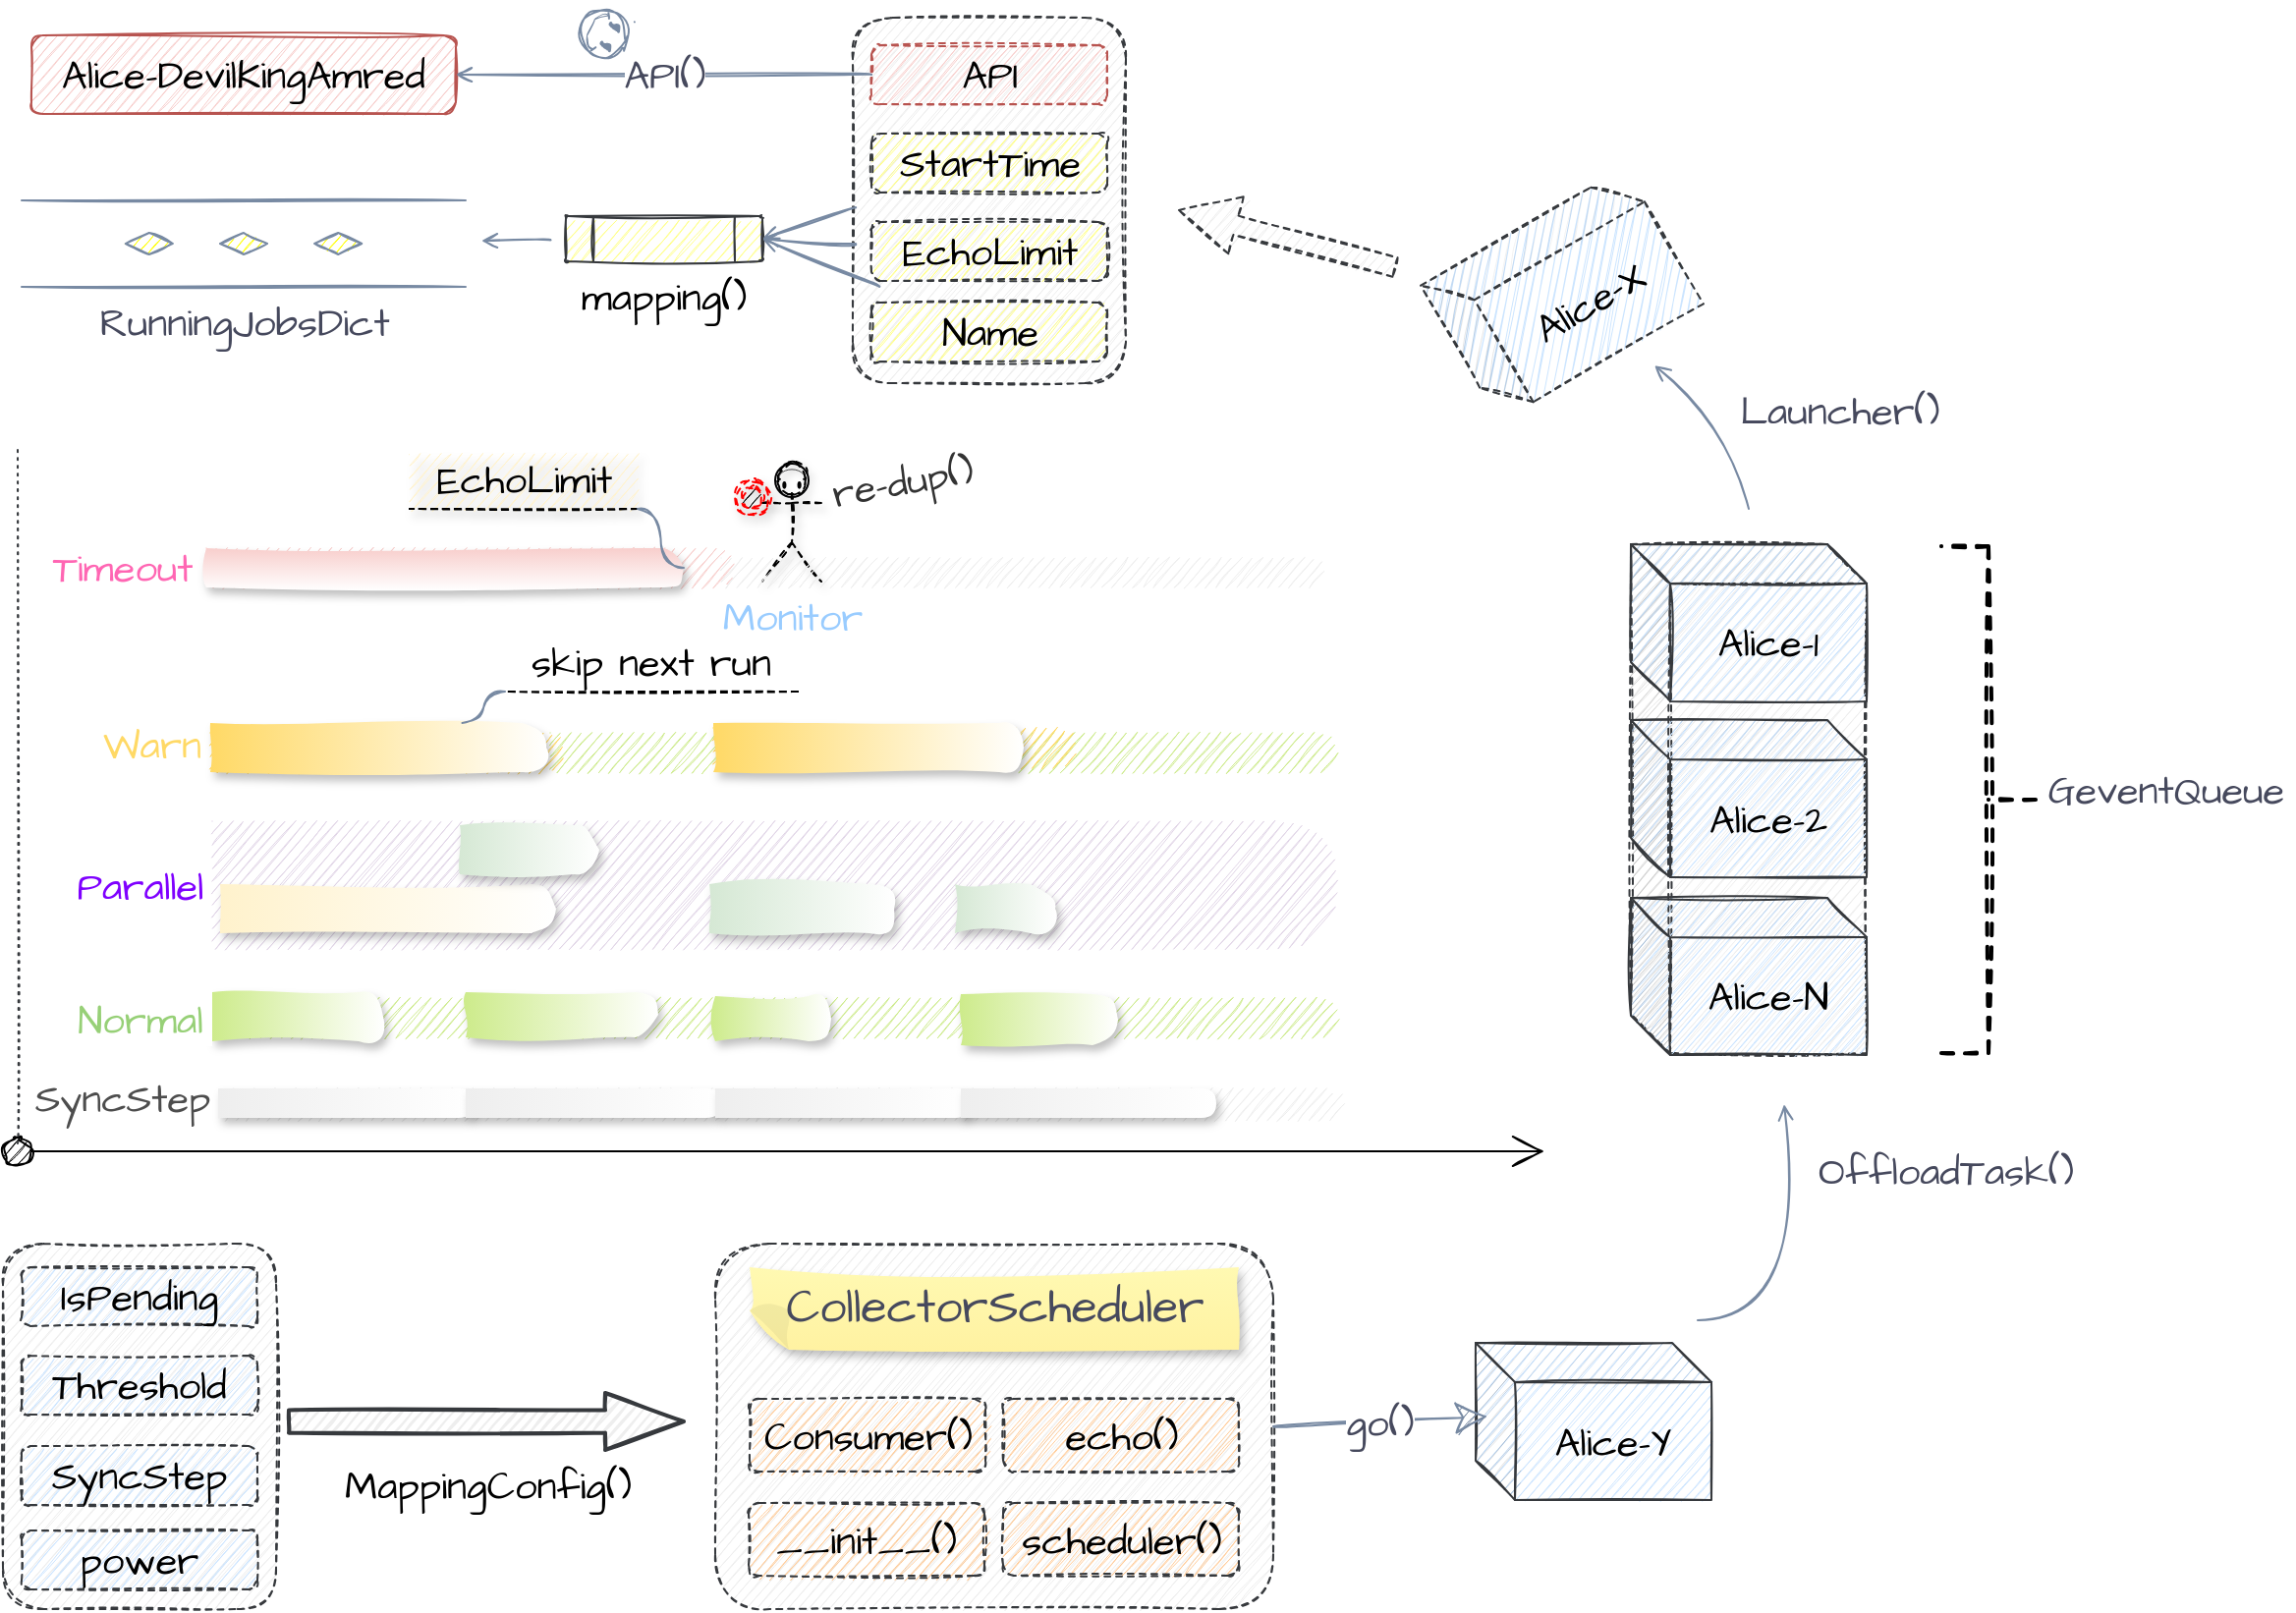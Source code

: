 <mxfile version="14.6.13" type="device"><diagram id="Gv3kLIDKib7NdaClDsIz" name="第 1 页"><mxGraphModel dx="1952" dy="1507" grid="0" gridSize="10" guides="1" tooltips="1" connect="1" arrows="1" fold="1" page="0" pageScale="1" pageWidth="827" pageHeight="1169" math="0" shadow="0"><root><mxCell id="0"/><mxCell id="1" parent="0"/><mxCell id="afGAY212hThJIF1hl22k-134" value="" style="shape=delay;whiteSpace=wrap;html=1;sketch=1;hachureGap=4;pointerEvents=0;fontFamily=Architects Daughter;fontSource=https%3A%2F%2Ffonts.googleapis.com%2Fcss%3Ffamily%3DArchitects%2BDaughter;fontSize=20;fillColor=#eeeeee;gradientDirection=west;fillStyle=auto;dashed=1;strokeColor=none;fontStyle=4" parent="1" vertex="1"><mxGeometry x="-209" y="483" width="575" height="15" as="geometry"/></mxCell><mxCell id="afGAY212hThJIF1hl22k-142" value="" style="shape=delay;whiteSpace=wrap;html=1;sketch=1;hachureGap=4;pointerEvents=0;fontFamily=Architects Daughter;fontSource=https%3A%2F%2Ffonts.googleapis.com%2Fcss%3Ffamily%3DArchitects%2BDaughter;fontSize=20;gradientDirection=west;fillStyle=auto;fillColor=#cdeb8b;strokeColor=none;" parent="1" vertex="1"><mxGeometry x="-209" y="437" width="573" height="20" as="geometry"/></mxCell><mxCell id="afGAY212hThJIF1hl22k-1" value="" style="edgeStyle=none;curved=1;rounded=0;sketch=1;orthogonalLoop=1;jettySize=auto;html=1;endArrow=open;sourcePerimeterSpacing=8;targetPerimeterSpacing=8;fontSize=16;fontFamily=Architects Daughter;fontSource=https%3A%2F%2Ffonts.googleapis.com%2Fcss%3Ffamily%3DArchitects%2BDaughter;startSize=14;endSize=14;startArrow=oval;startFill=1;" parent="1" edge="1"><mxGeometry width="120" relative="1" as="geometry"><mxPoint x="-308" y="515" as="sourcePoint"/><mxPoint x="469" y="515" as="targetPoint"/><Array as="points"/></mxGeometry></mxCell><mxCell id="afGAY212hThJIF1hl22k-4" value="" style="shape=delay;whiteSpace=wrap;html=1;sketch=1;hachureGap=4;pointerEvents=0;fontFamily=Architects Daughter;fontSource=https%3A%2F%2Ffonts.googleapis.com%2Fcss%3Ffamily%3DArchitects%2BDaughter;fontSize=20;fillColor=#cdeb8b;gradientDirection=east;fillStyle=auto;gradientColor=#ffffff;strokeColor=none;shadow=1;" parent="1" vertex="1"><mxGeometry x="-209" y="434" width="87" height="25" as="geometry"/></mxCell><mxCell id="afGAY212hThJIF1hl22k-6" value="" style="endArrow=none;dashed=1;html=1;dashPattern=1 3;strokeWidth=1;rounded=0;sketch=1;fontFamily=Architects Daughter;fontSource=https%3A%2F%2Ffonts.googleapis.com%2Fcss%3Ffamily%3DArchitects%2BDaughter;fontSize=20;startSize=14;endSize=14;sourcePerimeterSpacing=8;targetPerimeterSpacing=8;edgeStyle=none;curved=1;fillColor=#f9f7ed;strokeColor=#36393d;" parent="1" edge="1"><mxGeometry width="50" height="50" relative="1" as="geometry"><mxPoint x="-308" y="511" as="sourcePoint"/><mxPoint x="-308" y="156" as="targetPoint"/></mxGeometry></mxCell><mxCell id="afGAY212hThJIF1hl22k-9" value="" style="shape=cube;whiteSpace=wrap;html=1;boundedLbl=1;backgroundOutline=1;darkOpacity=0.05;darkOpacity2=0.1;sketch=1;hachureGap=4;pointerEvents=0;fontFamily=Architects Daughter;fontSource=https%3A%2F%2Ffonts.googleapis.com%2Fcss%3Ffamily%3DArchitects%2BDaughter;fontSize=20;rounded=0;strokeColor=#36393d;fillColor=#eeeeee;dashed=1;" parent="1" vertex="1"><mxGeometry x="513" y="206" width="120" height="259" as="geometry"/></mxCell><mxCell id="afGAY212hThJIF1hl22k-10" value="Alice-1" style="shape=cube;whiteSpace=wrap;html=1;boundedLbl=1;backgroundOutline=1;darkOpacity=0.05;darkOpacity2=0.1;sketch=1;hachureGap=4;pointerEvents=0;fontFamily=Architects Daughter;fontSource=https%3A%2F%2Ffonts.googleapis.com%2Fcss%3Ffamily%3DArchitects%2BDaughter;fontSize=20;rounded=0;strokeColor=#36393d;fillColor=#cce5ff;" parent="1" vertex="1"><mxGeometry x="513" y="206" width="120" height="80" as="geometry"/></mxCell><mxCell id="afGAY212hThJIF1hl22k-11" value="Alice-2" style="shape=cube;whiteSpace=wrap;html=1;boundedLbl=1;backgroundOutline=1;darkOpacity=0.05;darkOpacity2=0.1;sketch=1;hachureGap=4;pointerEvents=0;fontFamily=Architects Daughter;fontSource=https%3A%2F%2Ffonts.googleapis.com%2Fcss%3Ffamily%3DArchitects%2BDaughter;fontSize=20;rounded=0;strokeColor=#36393d;fillColor=#cce5ff;" parent="1" vertex="1"><mxGeometry x="513" y="295.5" width="120" height="80" as="geometry"/></mxCell><mxCell id="afGAY212hThJIF1hl22k-12" value="Alice-N" style="shape=cube;whiteSpace=wrap;html=1;boundedLbl=1;backgroundOutline=1;darkOpacity=0.05;darkOpacity2=0.1;sketch=1;hachureGap=4;pointerEvents=0;fontFamily=Architects Daughter;fontSource=https%3A%2F%2Ffonts.googleapis.com%2Fcss%3Ffamily%3DArchitects%2BDaughter;fontSize=20;rounded=0;strokeColor=#36393d;fillColor=#cce5ff;" parent="1" vertex="1"><mxGeometry x="513" y="386" width="120" height="80" as="geometry"/></mxCell><mxCell id="afGAY212hThJIF1hl22k-13" value="GeventQueue" style="text;html=1;align=center;verticalAlign=middle;resizable=0;points=[];autosize=1;rounded=0;sketch=1;hachureGap=4;pointerEvents=0;fontFamily=Architects Daughter;fontSource=https%3A%2F%2Ffonts.googleapis.com%2Fcss%3Ffamily%3DArchitects%2BDaughter;fontSize=20;fontColor=#46495D;dashed=1;" parent="1" vertex="1"><mxGeometry x="720" y="317" width="130" height="28" as="geometry"/></mxCell><mxCell id="afGAY212hThJIF1hl22k-48" style="edgeStyle=none;curved=1;rounded=1;sketch=1;orthogonalLoop=1;jettySize=auto;html=1;fontFamily=Architects Daughter;fontSource=https%3A%2F%2Ffonts.googleapis.com%2Fcss%3Ffamily%3DArchitects%2BDaughter;fontSize=20;fontColor=#46495D;endArrow=open;sourcePerimeterSpacing=8;targetPerimeterSpacing=8;strokeWidth=1;fillColor=#eeeeee;shape=arrow;strokeColor=#36393d;dashed=1;" parent="1" edge="1"><mxGeometry relative="1" as="geometry"><mxPoint x="393" y="65" as="sourcePoint"/><mxPoint x="283" y="36" as="targetPoint"/></mxGeometry></mxCell><mxCell id="afGAY212hThJIF1hl22k-14" value="Alice-X" style="shape=cube;whiteSpace=wrap;html=1;boundedLbl=1;backgroundOutline=1;darkOpacity=0.05;darkOpacity2=0.1;sketch=1;hachureGap=4;pointerEvents=0;fontFamily=Architects Daughter;fontSource=https%3A%2F%2Ffonts.googleapis.com%2Fcss%3Ffamily%3DArchitects%2BDaughter;fontSize=20;rounded=0;strokeColor=#36393d;fillColor=#cce5ff;rotation=-30;dashed=1;" parent="1" vertex="1"><mxGeometry x="418" y="39" width="120" height="80" as="geometry"/></mxCell><mxCell id="afGAY212hThJIF1hl22k-16" value="Launcher()" style="text;html=1;align=center;verticalAlign=middle;resizable=0;points=[];autosize=1;strokeColor=none;rounded=0;sketch=1;hachureGap=4;pointerEvents=0;fontFamily=Architects Daughter;fontSource=https%3A%2F%2Ffonts.googleapis.com%2Fcss%3Ffamily%3DArchitects%2BDaughter;fontSize=20;fontColor=#46495D;fillColor=none;" parent="1" vertex="1"><mxGeometry x="563" y="124" width="111" height="28" as="geometry"/></mxCell><mxCell id="afGAY212hThJIF1hl22k-43" style="edgeStyle=none;curved=1;rounded=1;sketch=1;orthogonalLoop=1;jettySize=auto;html=1;fontFamily=Architects Daughter;fontSource=https%3A%2F%2Ffonts.googleapis.com%2Fcss%3Ffamily%3DArchitects%2BDaughter;fontSize=20;fontColor=#46495D;endArrow=open;sourcePerimeterSpacing=8;targetPerimeterSpacing=8;strokeColor=#788AA3;fillColor=#B2C9AB;" parent="1" edge="1"><mxGeometry relative="1" as="geometry"><Array as="points"><mxPoint x="602" y="601"/></Array><mxPoint x="547" y="601" as="sourcePoint"/><mxPoint x="591" y="491" as="targetPoint"/></mxGeometry></mxCell><mxCell id="afGAY212hThJIF1hl22k-17" value="Alice-Y" style="shape=cube;whiteSpace=wrap;html=1;boundedLbl=1;backgroundOutline=1;darkOpacity=0.05;darkOpacity2=0.1;sketch=1;hachureGap=4;pointerEvents=0;fontFamily=Architects Daughter;fontSource=https%3A%2F%2Ffonts.googleapis.com%2Fcss%3Ffamily%3DArchitects%2BDaughter;fontSize=20;rounded=0;strokeColor=#36393d;fillColor=#cce5ff;rotation=0;" parent="1" vertex="1"><mxGeometry x="434" y="612.5" width="120" height="80" as="geometry"/></mxCell><mxCell id="afGAY212hThJIF1hl22k-41" value="" style="group" parent="1" vertex="1" connectable="0"><mxGeometry x="117" y="-62" width="139" height="186" as="geometry"/></mxCell><mxCell id="afGAY212hThJIF1hl22k-40" value="" style="rounded=1;whiteSpace=wrap;html=1;sketch=1;hachureGap=4;pointerEvents=0;fontFamily=Architects Daughter;fontSource=https%3A%2F%2Ffonts.googleapis.com%2Fcss%3Ffamily%3DArchitects%2BDaughter;fontSize=20;dashed=1;strokeColor=#36393d;fillColor=#eeeeee;" parent="afGAY212hThJIF1hl22k-41" vertex="1"><mxGeometry width="139" height="186" as="geometry"/></mxCell><mxCell id="afGAY212hThJIF1hl22k-33" value="API" style="rounded=1;whiteSpace=wrap;html=1;sketch=1;hachureGap=4;pointerEvents=0;fontFamily=Architects Daughter;fontSource=https%3A%2F%2Ffonts.googleapis.com%2Fcss%3Ffamily%3DArchitects%2BDaughter;fontSize=20;dashed=1;strokeColor=#b85450;fillColor=#f8cecc;" parent="afGAY212hThJIF1hl22k-41" vertex="1"><mxGeometry x="9.5" y="14" width="120" height="30" as="geometry"/></mxCell><mxCell id="afGAY212hThJIF1hl22k-36" value="StartTime" style="rounded=1;whiteSpace=wrap;html=1;sketch=1;hachureGap=4;pointerEvents=0;fontFamily=Architects Daughter;fontSource=https%3A%2F%2Ffonts.googleapis.com%2Fcss%3Ffamily%3DArchitects%2BDaughter;fontSize=20;dashed=1;strokeColor=#36393d;fillColor=#ffff88;" parent="afGAY212hThJIF1hl22k-41" vertex="1"><mxGeometry x="9.5" y="59" width="120" height="30" as="geometry"/></mxCell><mxCell id="afGAY212hThJIF1hl22k-39" value="EchoLimit" style="rounded=1;whiteSpace=wrap;html=1;sketch=1;hachureGap=4;pointerEvents=0;fontFamily=Architects Daughter;fontSource=https%3A%2F%2Ffonts.googleapis.com%2Fcss%3Ffamily%3DArchitects%2BDaughter;fontSize=20;dashed=1;strokeColor=#36393d;fillColor=#ffff88;" parent="afGAY212hThJIF1hl22k-41" vertex="1"><mxGeometry x="9.5" y="104" width="120" height="30" as="geometry"/></mxCell><mxCell id="afGAY212hThJIF1hl22k-50" value="Name" style="rounded=1;whiteSpace=wrap;html=1;sketch=1;hachureGap=4;pointerEvents=0;fontFamily=Architects Daughter;fontSource=https%3A%2F%2Ffonts.googleapis.com%2Fcss%3Ffamily%3DArchitects%2BDaughter;fontSize=20;dashed=1;strokeColor=#36393d;fillColor=#ffff88;" parent="afGAY212hThJIF1hl22k-41" vertex="1"><mxGeometry x="9.5" y="145" width="120" height="30" as="geometry"/></mxCell><mxCell id="afGAY212hThJIF1hl22k-44" value="" style="strokeWidth=2;html=1;shape=mxgraph.flowchart.annotation_2;align=left;labelPosition=right;pointerEvents=1;sketch=1;hachureGap=4;fontFamily=Architects Daughter;fontSource=https%3A%2F%2Ffonts.googleapis.com%2Fcss%3Ffamily%3DArchitects%2BDaughter;fontSize=20;rounded=0;dashed=1;fontColor=#46495D;fillColor=none;rotation=-180;" parent="1" vertex="1"><mxGeometry x="671" y="207" width="48" height="258" as="geometry"/></mxCell><mxCell id="afGAY212hThJIF1hl22k-49" value="OffloadTask()" style="text;html=1;align=center;verticalAlign=middle;resizable=0;points=[];autosize=1;strokeColor=none;rounded=0;dashed=1;sketch=1;hachureGap=4;pointerEvents=0;fontFamily=Architects Daughter;fontSource=https%3A%2F%2Ffonts.googleapis.com%2Fcss%3Ffamily%3DArchitects%2BDaughter;fontSize=20;fontColor=#46495D;fillColor=none;" parent="1" vertex="1"><mxGeometry x="603" y="511" width="140" height="28" as="geometry"/></mxCell><mxCell id="afGAY212hThJIF1hl22k-51" value="Alice-DevilKingAmred" style="rounded=1;whiteSpace=wrap;html=1;sketch=1;hachureGap=4;pointerEvents=0;fontFamily=Architects Daughter;fontSource=https%3A%2F%2Ffonts.googleapis.com%2Fcss%3Ffamily%3DArchitects%2BDaughter;fontSize=20;strokeColor=#b85450;fillColor=#f8cecc;" parent="1" vertex="1"><mxGeometry x="-301" y="-53" width="216" height="40" as="geometry"/></mxCell><mxCell id="afGAY212hThJIF1hl22k-55" value="API()" style="edgeStyle=none;curved=1;rounded=1;sketch=1;orthogonalLoop=1;jettySize=auto;html=1;exitX=0;exitY=0.5;exitDx=0;exitDy=0;entryX=1;entryY=0.5;entryDx=0;entryDy=0;fontFamily=Architects Daughter;fontSource=https%3A%2F%2Ffonts.googleapis.com%2Fcss%3Ffamily%3DArchitects%2BDaughter;fontSize=20;fontColor=#46495D;endArrow=open;sourcePerimeterSpacing=8;targetPerimeterSpacing=8;strokeColor=#788AA3;strokeWidth=1;fillColor=#B2C9AB;gradientColor=none;" parent="1" source="afGAY212hThJIF1hl22k-33" target="afGAY212hThJIF1hl22k-51" edge="1"><mxGeometry relative="1" as="geometry"/></mxCell><mxCell id="afGAY212hThJIF1hl22k-58" value="" style="verticalLabelPosition=bottom;verticalAlign=top;html=1;shape=mxgraph.basic.smiley;sketch=1;hachureGap=4;pointerEvents=0;fontFamily=Architects Daughter;fontSource=https%3A%2F%2Ffonts.googleapis.com%2Fcss%3Ffamily%3DArchitects%2BDaughter;fontSize=20;rounded=0;fontColor=#46495D;strokeColor=#788AA3;fillColor=none;direction=south;rotation=25;" parent="1" vertex="1"><mxGeometry x="-22" y="-66" width="24" height="24" as="geometry"/></mxCell><mxCell id="afGAY212hThJIF1hl22k-61" value="RunningJobsDict" style="verticalLabelPosition=bottom;verticalAlign=top;html=1;shape=mxgraph.flowchart.parallel_mode;pointerEvents=1;sketch=1;hachureGap=4;fontFamily=Architects Daughter;fontSource=https%3A%2F%2Ffonts.googleapis.com%2Fcss%3Ffamily%3DArchitects%2BDaughter;fontSize=20;rounded=0;fontColor=#46495D;strokeColor=#788AA3;fillColor=none;" parent="1" vertex="1"><mxGeometry x="-306" y="31" width="226" height="44" as="geometry"/></mxCell><mxCell id="afGAY212hThJIF1hl22k-71" style="edgeStyle=none;curved=1;rounded=1;sketch=1;orthogonalLoop=1;jettySize=auto;html=1;fontFamily=Architects Daughter;fontSource=https%3A%2F%2Ffonts.googleapis.com%2Fcss%3Ffamily%3DArchitects%2BDaughter;fontSize=20;fontColor=#46495D;endArrow=open;sourcePerimeterSpacing=8;targetPerimeterSpacing=8;strokeColor=#788AA3;strokeWidth=1;fillColor=#B2C9AB;gradientColor=none;" parent="1" source="afGAY212hThJIF1hl22k-65" target="afGAY212hThJIF1hl22k-61" edge="1"><mxGeometry relative="1" as="geometry"/></mxCell><mxCell id="afGAY212hThJIF1hl22k-65" value="mapping()" style="verticalLabelPosition=bottom;verticalAlign=top;html=1;shape=process;whiteSpace=wrap;rounded=1;size=0.14;arcSize=6;sketch=1;hachureGap=4;pointerEvents=0;fontFamily=Architects Daughter;fontSource=https%3A%2F%2Ffonts.googleapis.com%2Fcss%3Ffamily%3DArchitects%2BDaughter;fontSize=20;strokeColor=#36393d;fillColor=#ffff88;" parent="1" vertex="1"><mxGeometry x="-29" y="39" width="100" height="23" as="geometry"/></mxCell><mxCell id="afGAY212hThJIF1hl22k-68" style="edgeStyle=none;curved=1;rounded=1;sketch=1;orthogonalLoop=1;jettySize=auto;html=1;entryX=1;entryY=0.5;entryDx=0;entryDy=0;fontFamily=Architects Daughter;fontSource=https%3A%2F%2Ffonts.googleapis.com%2Fcss%3Ffamily%3DArchitects%2BDaughter;fontSize=20;fontColor=#46495D;endArrow=open;sourcePerimeterSpacing=8;targetPerimeterSpacing=8;strokeColor=#788AA3;strokeWidth=1;fillColor=#B2C9AB;gradientColor=none;" parent="1" source="afGAY212hThJIF1hl22k-36" target="afGAY212hThJIF1hl22k-65" edge="1"><mxGeometry relative="1" as="geometry"/></mxCell><mxCell id="afGAY212hThJIF1hl22k-69" style="edgeStyle=none;curved=1;rounded=1;sketch=1;orthogonalLoop=1;jettySize=auto;html=1;entryX=1;entryY=0.5;entryDx=0;entryDy=0;fontFamily=Architects Daughter;fontSource=https%3A%2F%2Ffonts.googleapis.com%2Fcss%3Ffamily%3DArchitects%2BDaughter;fontSize=20;fontColor=#46495D;endArrow=open;sourcePerimeterSpacing=8;targetPerimeterSpacing=8;strokeColor=#788AA3;strokeWidth=1;fillColor=#B2C9AB;gradientColor=none;" parent="1" source="afGAY212hThJIF1hl22k-39" target="afGAY212hThJIF1hl22k-65" edge="1"><mxGeometry relative="1" as="geometry"/></mxCell><mxCell id="afGAY212hThJIF1hl22k-70" style="edgeStyle=none;curved=1;rounded=1;sketch=1;orthogonalLoop=1;jettySize=auto;html=1;entryX=1;entryY=0.5;entryDx=0;entryDy=0;fontFamily=Architects Daughter;fontSource=https%3A%2F%2Ffonts.googleapis.com%2Fcss%3Ffamily%3DArchitects%2BDaughter;fontSize=20;fontColor=#46495D;endArrow=open;sourcePerimeterSpacing=8;targetPerimeterSpacing=8;strokeColor=#788AA3;strokeWidth=1;fillColor=#B2C9AB;gradientColor=none;" parent="1" source="afGAY212hThJIF1hl22k-50" target="afGAY212hThJIF1hl22k-65" edge="1"><mxGeometry relative="1" as="geometry"/></mxCell><mxCell id="afGAY212hThJIF1hl22k-80" value="MappingConfig()" style="verticalLabelPosition=bottom;verticalAlign=top;html=1;strokeWidth=2;shape=mxgraph.arrows2.arrow;dy=0.6;dx=40;notch=0;sketch=1;hachureGap=4;pointerEvents=0;fontFamily=Architects Daughter;fontSource=https%3A%2F%2Ffonts.googleapis.com%2Fcss%3Ffamily%3DArchitects%2BDaughter;fontSize=20;rounded=0;fillColor=#eeeeee;strokeColor=#36393d;" parent="1" vertex="1"><mxGeometry x="-170" y="638" width="201" height="29" as="geometry"/></mxCell><mxCell id="afGAY212hThJIF1hl22k-92" value="" style="group" parent="1" vertex="1" connectable="0"><mxGeometry x="-315.5" y="562" width="139" height="186" as="geometry"/></mxCell><mxCell id="afGAY212hThJIF1hl22k-81" value="" style="rounded=1;whiteSpace=wrap;html=1;sketch=1;hachureGap=4;pointerEvents=0;fontFamily=Architects Daughter;fontSource=https%3A%2F%2Ffonts.googleapis.com%2Fcss%3Ffamily%3DArchitects%2BDaughter;fontSize=20;dashed=1;strokeColor=#36393d;fillColor=#eeeeee;container=1;" parent="afGAY212hThJIF1hl22k-92" vertex="1"><mxGeometry width="139" height="186" as="geometry"/></mxCell><mxCell id="afGAY212hThJIF1hl22k-88" value="" style="group" parent="afGAY212hThJIF1hl22k-92" vertex="1" connectable="0"><mxGeometry x="9.5" y="12" width="120" height="164" as="geometry"/></mxCell><mxCell id="afGAY212hThJIF1hl22k-82" value="power" style="rounded=1;whiteSpace=wrap;html=1;sketch=1;hachureGap=4;pointerEvents=0;fontFamily=Architects Daughter;fontSource=https%3A%2F%2Ffonts.googleapis.com%2Fcss%3Ffamily%3DArchitects%2BDaughter;fontSize=20;dashed=1;strokeColor=#36393d;fillColor=#cce5ff;" parent="afGAY212hThJIF1hl22k-88" vertex="1"><mxGeometry y="134" width="120" height="30" as="geometry"/></mxCell><mxCell id="afGAY212hThJIF1hl22k-83" value="SyncStep" style="rounded=1;whiteSpace=wrap;html=1;sketch=1;hachureGap=4;pointerEvents=0;fontFamily=Architects Daughter;fontSource=https%3A%2F%2Ffonts.googleapis.com%2Fcss%3Ffamily%3DArchitects%2BDaughter;fontSize=20;dashed=1;strokeColor=#36393d;fillColor=#cce5ff;" parent="afGAY212hThJIF1hl22k-88" vertex="1"><mxGeometry y="91" width="120" height="30" as="geometry"/></mxCell><mxCell id="afGAY212hThJIF1hl22k-85" value="Threshold" style="rounded=1;whiteSpace=wrap;html=1;sketch=1;hachureGap=4;pointerEvents=0;fontFamily=Architects Daughter;fontSource=https%3A%2F%2Ffonts.googleapis.com%2Fcss%3Ffamily%3DArchitects%2BDaughter;fontSize=20;dashed=1;strokeColor=#36393d;fillColor=#cce5ff;" parent="afGAY212hThJIF1hl22k-88" vertex="1"><mxGeometry y="45" width="120" height="30" as="geometry"/></mxCell><mxCell id="afGAY212hThJIF1hl22k-86" value="IsPending" style="rounded=1;whiteSpace=wrap;html=1;sketch=1;hachureGap=4;pointerEvents=0;fontFamily=Architects Daughter;fontSource=https%3A%2F%2Ffonts.googleapis.com%2Fcss%3Ffamily%3DArchitects%2BDaughter;fontSize=20;dashed=1;strokeColor=#36393d;fillColor=#cce5ff;" parent="afGAY212hThJIF1hl22k-88" vertex="1"><mxGeometry width="120" height="30" as="geometry"/></mxCell><mxCell id="afGAY212hThJIF1hl22k-112" value="" style="group" parent="1" vertex="1" connectable="0"><mxGeometry x="47" y="562" width="284" height="186" as="geometry"/></mxCell><mxCell id="afGAY212hThJIF1hl22k-97" value="" style="rounded=1;whiteSpace=wrap;html=1;sketch=1;hachureGap=4;pointerEvents=0;fontFamily=Architects Daughter;fontSource=https%3A%2F%2Ffonts.googleapis.com%2Fcss%3Ffamily%3DArchitects%2BDaughter;fontSize=20;strokeColor=#36393d;fillColor=#eeeeee;container=0;dashed=1;" parent="afGAY212hThJIF1hl22k-112" vertex="1"><mxGeometry width="284" height="186" as="geometry"/></mxCell><mxCell id="afGAY212hThJIF1hl22k-103" value="CollectorScheduler" style="shape=note;whiteSpace=wrap;html=1;backgroundOutline=1;darkOpacity=0.05;fillColor=#FFF9B2;strokeColor=none;fillStyle=solid;direction=west;gradientDirection=north;gradientColor=#FFF2A1;sketch=1;shadow=1;size=20;fontSize=24;jiggle=2;pointerEvents=1;hachureGap=4;fontFamily=Architects Daughter;fontSource=https%3A%2F%2Ffonts.googleapis.com%2Fcss%3Ffamily%3DArchitects%2BDaughter;rounded=0;dashed=1;fontColor=#46495D;" parent="afGAY212hThJIF1hl22k-112" vertex="1"><mxGeometry x="17.5" y="12" width="249" height="42" as="geometry"/></mxCell><mxCell id="afGAY212hThJIF1hl22k-108" value="Consumer()" style="rounded=1;whiteSpace=wrap;html=1;sketch=1;hachureGap=4;pointerEvents=0;fontFamily=Architects Daughter;fontSource=https%3A%2F%2Ffonts.googleapis.com%2Fcss%3Ffamily%3DArchitects%2BDaughter;fontSize=20;dashed=1;fillColor=#ffcc99;strokeColor=#36393d;" parent="afGAY212hThJIF1hl22k-112" vertex="1"><mxGeometry x="17.5" y="79" width="120" height="37" as="geometry"/></mxCell><mxCell id="afGAY212hThJIF1hl22k-109" value="__init__()" style="rounded=1;whiteSpace=wrap;html=1;sketch=1;hachureGap=4;pointerEvents=0;fontFamily=Architects Daughter;fontSource=https%3A%2F%2Ffonts.googleapis.com%2Fcss%3Ffamily%3DArchitects%2BDaughter;fontSize=20;dashed=1;fillColor=#ffcc99;strokeColor=#36393d;" parent="afGAY212hThJIF1hl22k-112" vertex="1"><mxGeometry x="17" y="132" width="120" height="37" as="geometry"/></mxCell><mxCell id="afGAY212hThJIF1hl22k-110" value="echo()" style="rounded=1;whiteSpace=wrap;html=1;sketch=1;hachureGap=4;pointerEvents=0;fontFamily=Architects Daughter;fontSource=https%3A%2F%2Ffonts.googleapis.com%2Fcss%3Ffamily%3DArchitects%2BDaughter;fontSize=20;dashed=1;fillColor=#ffcc99;strokeColor=#36393d;" parent="afGAY212hThJIF1hl22k-112" vertex="1"><mxGeometry x="146.5" y="79" width="120" height="37" as="geometry"/></mxCell><mxCell id="afGAY212hThJIF1hl22k-111" value="scheduler()" style="rounded=1;whiteSpace=wrap;html=1;sketch=1;hachureGap=4;pointerEvents=0;fontFamily=Architects Daughter;fontSource=https%3A%2F%2Ffonts.googleapis.com%2Fcss%3Ffamily%3DArchitects%2BDaughter;fontSize=20;dashed=1;fillColor=#ffcc99;strokeColor=#36393d;" parent="afGAY212hThJIF1hl22k-112" vertex="1"><mxGeometry x="146.5" y="132" width="120" height="37" as="geometry"/></mxCell><mxCell id="afGAY212hThJIF1hl22k-115" value="go()" style="endArrow=classic;html=1;rounded=0;sketch=1;fontFamily=Architects Daughter;fontSource=https%3A%2F%2Ffonts.googleapis.com%2Fcss%3Ffamily%3DArchitects%2BDaughter;fontSize=20;startSize=14;endSize=14;sourcePerimeterSpacing=8;targetPerimeterSpacing=8;edgeStyle=none;curved=1;fontColor=#46495D;strokeColor=#788AA3;strokeWidth=1;fillColor=#B2C9AB;gradientColor=none;exitX=1;exitY=0.5;exitDx=0;exitDy=0;entryX=0.05;entryY=0.469;entryDx=0;entryDy=0;entryPerimeter=0;" parent="1" source="afGAY212hThJIF1hl22k-97" target="afGAY212hThJIF1hl22k-17" edge="1"><mxGeometry width="50" height="50" relative="1" as="geometry"><mxPoint x="424" y="780" as="sourcePoint"/><mxPoint x="474" y="730" as="targetPoint"/></mxGeometry></mxCell><mxCell id="afGAY212hThJIF1hl22k-135" value="SyncStep" style="text;html=1;align=center;verticalAlign=middle;resizable=0;points=[];autosize=1;strokeColor=none;rounded=0;dashed=1;sketch=0;hachureGap=4;pointerEvents=0;fontFamily=Architects Daughter;fontSource=https%3A%2F%2Ffonts.googleapis.com%2Fcss%3Ffamily%3DArchitects%2BDaughter;fontSize=20;fillColor=#ffffff;gradientColor=none;fontColor=#4D4D4D;" parent="1" vertex="1"><mxGeometry x="-305" y="474" width="99" height="28" as="geometry"/></mxCell><mxCell id="afGAY212hThJIF1hl22k-148" value="" style="shape=delay;whiteSpace=wrap;html=1;sketch=1;hachureGap=4;pointerEvents=0;fontFamily=Architects Daughter;fontSource=https%3A%2F%2Ffonts.googleapis.com%2Fcss%3Ffamily%3DArchitects%2BDaughter;fontSize=20;fillColor=#cdeb8b;gradientDirection=east;fillStyle=auto;gradientColor=#ffffff;strokeColor=none;shadow=1;" parent="1" vertex="1"><mxGeometry x="-80" y="434" width="98" height="23" as="geometry"/></mxCell><mxCell id="afGAY212hThJIF1hl22k-149" value="" style="shape=delay;whiteSpace=wrap;html=1;sketch=1;hachureGap=4;pointerEvents=0;fontFamily=Architects Daughter;fontSource=https%3A%2F%2Ffonts.googleapis.com%2Fcss%3Ffamily%3DArchitects%2BDaughter;fontSize=20;fillColor=#cdeb8b;gradientDirection=east;fillStyle=auto;gradientColor=#ffffff;strokeColor=none;shadow=1;" parent="1" vertex="1"><mxGeometry x="47" y="436" width="59" height="23" as="geometry"/></mxCell><mxCell id="afGAY212hThJIF1hl22k-150" value="" style="shape=delay;whiteSpace=wrap;html=1;sketch=1;hachureGap=4;pointerEvents=0;fontFamily=Architects Daughter;fontSource=https%3A%2F%2Ffonts.googleapis.com%2Fcss%3Ffamily%3DArchitects%2BDaughter;fontSize=20;fillColor=#cdeb8b;gradientDirection=east;fillStyle=auto;gradientColor=#ffffff;strokeColor=none;shadow=1;" parent="1" vertex="1"><mxGeometry x="172" y="435" width="80" height="26" as="geometry"/></mxCell><mxCell id="afGAY212hThJIF1hl22k-151" value="Normal" style="text;html=1;align=center;verticalAlign=middle;resizable=0;points=[];autosize=1;strokeColor=none;rounded=0;shadow=0;dashed=1;sketch=0;hachureGap=4;pointerEvents=0;fontFamily=Architects Daughter;fontSource=https%3A%2F%2Ffonts.googleapis.com%2Fcss%3Ffamily%3DArchitects%2BDaughter;fontSize=20;fillColor=#ffffff;gradientColor=#ffffff;fontColor=#97D077;" parent="1" vertex="1"><mxGeometry x="-283" y="433.5" width="74" height="28" as="geometry"/></mxCell><mxCell id="afGAY212hThJIF1hl22k-125" value="" style="shape=delay;whiteSpace=wrap;html=1;sketch=0;hachureGap=4;pointerEvents=0;fontFamily=Architects Daughter;fontSource=https%3A%2F%2Ffonts.googleapis.com%2Fcss%3Ffamily%3DArchitects%2BDaughter;fontSize=20;fillColor=#eeeeee;gradientDirection=east;fillStyle=auto;gradientColor=#ffffff;strokeColor=none;shadow=1;" parent="1" vertex="1"><mxGeometry x="-206" y="483" width="130" height="15" as="geometry"/></mxCell><mxCell id="afGAY212hThJIF1hl22k-129" value="" style="shape=delay;whiteSpace=wrap;html=1;sketch=0;hachureGap=4;pointerEvents=0;fontFamily=Architects Daughter;fontSource=https%3A%2F%2Ffonts.googleapis.com%2Fcss%3Ffamily%3DArchitects%2BDaughter;fontSize=20;fillColor=#eeeeee;gradientDirection=east;fillStyle=auto;gradientColor=#ffffff;strokeColor=none;shadow=1;" parent="1" vertex="1"><mxGeometry x="-80" y="483" width="130" height="15" as="geometry"/></mxCell><mxCell id="afGAY212hThJIF1hl22k-130" value="" style="shape=delay;whiteSpace=wrap;html=1;sketch=0;hachureGap=4;pointerEvents=0;fontFamily=Architects Daughter;fontSource=https%3A%2F%2Ffonts.googleapis.com%2Fcss%3Ffamily%3DArchitects%2BDaughter;fontSize=20;fillColor=#eeeeee;gradientDirection=east;fillStyle=auto;gradientColor=#ffffff;strokeColor=none;shadow=1;" parent="1" vertex="1"><mxGeometry x="47" y="483" width="130" height="15" as="geometry"/></mxCell><mxCell id="afGAY212hThJIF1hl22k-133" value="" style="shape=delay;whiteSpace=wrap;html=1;sketch=0;hachureGap=4;pointerEvents=0;fontFamily=Architects Daughter;fontSource=https%3A%2F%2Ffonts.googleapis.com%2Fcss%3Ffamily%3DArchitects%2BDaughter;fontSize=20;fillColor=#eeeeee;gradientDirection=east;fillStyle=auto;gradientColor=#ffffff;strokeColor=none;shadow=1;" parent="1" vertex="1"><mxGeometry x="172" y="483" width="130" height="15" as="geometry"/></mxCell><mxCell id="afGAY212hThJIF1hl22k-192" value="" style="group" parent="1" vertex="1" connectable="0"><mxGeometry x="-284" y="347" width="648" height="65" as="geometry"/></mxCell><mxCell id="afGAY212hThJIF1hl22k-157" value="Parallel" style="text;html=1;align=center;verticalAlign=middle;resizable=0;points=[];autosize=1;rounded=0;shadow=0;dashed=1;sketch=0;hachureGap=4;pointerEvents=0;fontFamily=Architects Daughter;fontSource=https%3A%2F%2Ffonts.googleapis.com%2Fcss%3Ffamily%3DArchitects%2BDaughter;fontSize=20;fontColor=#7F00FF;" parent="afGAY212hThJIF1hl22k-192" vertex="1"><mxGeometry y="18.5" width="75" height="28" as="geometry"/></mxCell><mxCell id="afGAY212hThJIF1hl22k-158" value="" style="shape=delay;whiteSpace=wrap;html=1;sketch=1;hachureGap=4;pointerEvents=0;fontFamily=Architects Daughter;fontSource=https%3A%2F%2Ffonts.googleapis.com%2Fcss%3Ffamily%3DArchitects%2BDaughter;fontSize=20;gradientDirection=west;fillStyle=auto;fillColor=#e1d5e7;strokeColor=none;" parent="afGAY212hThJIF1hl22k-192" vertex="1"><mxGeometry x="75" width="573" height="65" as="geometry"/></mxCell><mxCell id="afGAY212hThJIF1hl22k-159" value="" style="shape=delay;whiteSpace=wrap;html=1;sketch=1;hachureGap=4;pointerEvents=0;fontFamily=Architects Daughter;fontSource=https%3A%2F%2Ffonts.googleapis.com%2Fcss%3Ffamily%3DArchitects%2BDaughter;fontSize=20;gradientDirection=east;fillStyle=auto;shadow=1;fillColor=#fff2cc;gradientColor=#ffffff;strokeColor=none;" parent="afGAY212hThJIF1hl22k-192" vertex="1"><mxGeometry x="79" y="32" width="171" height="25" as="geometry"/></mxCell><mxCell id="afGAY212hThJIF1hl22k-160" value="" style="shape=delay;whiteSpace=wrap;html=1;sketch=1;hachureGap=4;pointerEvents=0;fontFamily=Architects Daughter;fontSource=https%3A%2F%2Ffonts.googleapis.com%2Fcss%3Ffamily%3DArchitects%2BDaughter;fontSize=20;gradientDirection=east;fillStyle=auto;shadow=1;fillColor=#d5e8d4;gradientColor=#ffffff;strokeColor=none;" parent="afGAY212hThJIF1hl22k-192" vertex="1"><mxGeometry x="201" y="2" width="71" height="25" as="geometry"/></mxCell><mxCell id="afGAY212hThJIF1hl22k-161" value="" style="shape=delay;whiteSpace=wrap;html=1;sketch=1;hachureGap=4;pointerEvents=0;fontFamily=Architects Daughter;fontSource=https%3A%2F%2Ffonts.googleapis.com%2Fcss%3Ffamily%3DArchitects%2BDaughter;fontSize=20;gradientDirection=east;fillStyle=auto;shadow=1;fillColor=#d5e8d4;gradientColor=#ffffff;strokeColor=none;" parent="afGAY212hThJIF1hl22k-192" vertex="1"><mxGeometry x="328" y="32" width="94" height="25" as="geometry"/></mxCell><mxCell id="afGAY212hThJIF1hl22k-162" value="" style="shape=delay;whiteSpace=wrap;html=1;sketch=1;hachureGap=4;pointerEvents=0;fontFamily=Architects Daughter;fontSource=https%3A%2F%2Ffonts.googleapis.com%2Fcss%3Ffamily%3DArchitects%2BDaughter;fontSize=20;gradientDirection=east;fillStyle=auto;shadow=1;fillColor=#d5e8d4;gradientColor=#ffffff;strokeColor=none;" parent="afGAY212hThJIF1hl22k-192" vertex="1"><mxGeometry x="453" y="32" width="51" height="25" as="geometry"/></mxCell><mxCell id="afGAY212hThJIF1hl22k-193" value="" style="group" parent="1" vertex="1" connectable="0"><mxGeometry x="-270" y="253" width="633" height="69" as="geometry"/></mxCell><mxCell id="afGAY212hThJIF1hl22k-169" value="" style="shape=delay;whiteSpace=wrap;html=1;sketch=1;hachureGap=4;pointerEvents=0;fontFamily=Architects Daughter;fontSource=https%3A%2F%2Ffonts.googleapis.com%2Fcss%3Ffamily%3DArchitects%2BDaughter;fontSize=20;gradientDirection=west;fillStyle=auto;fillColor=#cdeb8b;strokeColor=none;" parent="afGAY212hThJIF1hl22k-193" vertex="1"><mxGeometry x="468" y="49" width="165" height="20" as="geometry"/></mxCell><mxCell id="afGAY212hThJIF1hl22k-168" value="" style="shape=delay;whiteSpace=wrap;html=1;sketch=1;hachureGap=4;pointerEvents=0;fontFamily=Architects Daughter;fontSource=https%3A%2F%2Ffonts.googleapis.com%2Fcss%3Ffamily%3DArchitects%2BDaughter;fontSize=20;gradientDirection=west;fillStyle=auto;fillColor=#cdeb8b;strokeColor=none;" parent="afGAY212hThJIF1hl22k-193" vertex="1"><mxGeometry x="233" y="49" width="90" height="20" as="geometry"/></mxCell><mxCell id="afGAY212hThJIF1hl22k-167" value="" style="shape=delay;whiteSpace=wrap;html=1;sketch=1;hachureGap=4;pointerEvents=0;fontFamily=Architects Daughter;fontSource=https%3A%2F%2Ffonts.googleapis.com%2Fcss%3Ffamily%3DArchitects%2BDaughter;fontSize=20;gradientDirection=west;fillStyle=auto;fillColor=#FFD966;strokeColor=none;" parent="afGAY212hThJIF1hl22k-193" vertex="1"><mxGeometry x="316" y="46.5" width="185" height="20" as="geometry"/></mxCell><mxCell id="afGAY212hThJIF1hl22k-153" value="Warn" style="text;html=1;align=center;verticalAlign=middle;resizable=0;points=[];autosize=1;strokeColor=none;rounded=0;shadow=0;dashed=1;sketch=0;hachureGap=4;pointerEvents=0;fontFamily=Architects Daughter;fontSource=https%3A%2F%2Ffonts.googleapis.com%2Fcss%3Ffamily%3DArchitects%2BDaughter;fontSize=20;fillColor=#ffffff;gradientColor=#ffffff;fontColor=#FFD966;" parent="afGAY212hThJIF1hl22k-193" vertex="1"><mxGeometry y="41" width="60" height="28" as="geometry"/></mxCell><mxCell id="afGAY212hThJIF1hl22k-154" value="" style="shape=delay;whiteSpace=wrap;html=1;sketch=1;hachureGap=4;pointerEvents=0;fontFamily=Architects Daughter;fontSource=https%3A%2F%2Ffonts.googleapis.com%2Fcss%3Ffamily%3DArchitects%2BDaughter;fontSize=20;gradientDirection=west;fillStyle=auto;fillColor=#FFD966;strokeColor=none;" parent="afGAY212hThJIF1hl22k-193" vertex="1"><mxGeometry x="60" y="49" width="180" height="20" as="geometry"/></mxCell><mxCell id="afGAY212hThJIF1hl22k-155" value="" style="shape=delay;whiteSpace=wrap;html=1;sketch=1;hachureGap=4;pointerEvents=0;fontFamily=Architects Daughter;fontSource=https%3A%2F%2Ffonts.googleapis.com%2Fcss%3Ffamily%3DArchitects%2BDaughter;fontSize=20;gradientDirection=east;fillStyle=auto;gradientColor=#ffffff;strokeColor=none;shadow=1;fillColor=#FFD966;" parent="afGAY212hThJIF1hl22k-193" vertex="1"><mxGeometry x="60" y="44" width="171" height="25" as="geometry"/></mxCell><mxCell id="afGAY212hThJIF1hl22k-156" value="" style="shape=delay;whiteSpace=wrap;html=1;sketch=1;hachureGap=4;pointerEvents=0;fontFamily=Architects Daughter;fontSource=https%3A%2F%2Ffonts.googleapis.com%2Fcss%3Ffamily%3DArchitects%2BDaughter;fontSize=20;gradientDirection=east;fillStyle=auto;gradientColor=#ffffff;strokeColor=none;shadow=1;fillColor=#FFD966;" parent="afGAY212hThJIF1hl22k-193" vertex="1"><mxGeometry x="316" y="44" width="158" height="25" as="geometry"/></mxCell><mxCell id="afGAY212hThJIF1hl22k-190" value="&lt;font color=&quot;#000000&quot;&gt;skip next run&lt;/font&gt;" style="whiteSpace=wrap;html=1;shape=partialRectangle;top=0;left=0;bottom=1;right=0;points=[[0,1],[1,1]];fillColor=none;align=center;verticalAlign=bottom;routingCenterY=0.5;snapToPoint=1;recursiveResize=0;autosize=1;treeFolding=1;treeMoving=1;newEdgeStyle={&quot;edgeStyle&quot;:&quot;entityRelationEdgeStyle&quot;,&quot;startArrow&quot;:&quot;none&quot;,&quot;endArrow&quot;:&quot;none&quot;,&quot;segment&quot;:10,&quot;curved&quot;:1};sketch=1;hachureGap=4;pointerEvents=0;fontFamily=Architects Daughter;fontSource=https%3A%2F%2Ffonts.googleapis.com%2Fcss%3Ffamily%3DArchitects%2BDaughter;fontSize=20;rounded=0;shadow=0;dashed=1;fontColor=#7F00FF;strokeColor=#000000;" parent="afGAY212hThJIF1hl22k-193" vertex="1"><mxGeometry x="210" width="149" height="28" as="geometry"/></mxCell><mxCell id="afGAY212hThJIF1hl22k-191" value="" style="edgeStyle=entityRelationEdgeStyle;startArrow=none;endArrow=none;segment=10;curved=1;rounded=0;sketch=1;fontFamily=Architects Daughter;fontSource=https%3A%2F%2Ffonts.googleapis.com%2Fcss%3Ffamily%3DArchitects%2BDaughter;fontSize=20;startSize=14;endSize=14;sourcePerimeterSpacing=8;targetPerimeterSpacing=8;fontColor=#7F00FF;strokeColor=#788AA3;strokeWidth=1;fillColor=#B2C9AB;gradientColor=none;exitX=0.75;exitY=0;exitDx=0;exitDy=0;" parent="afGAY212hThJIF1hl22k-193" source="afGAY212hThJIF1hl22k-155" target="afGAY212hThJIF1hl22k-190" edge="1"><mxGeometry relative="1" as="geometry"><mxPoint x="132" y="31" as="sourcePoint"/></mxGeometry></mxCell><mxCell id="afGAY212hThJIF1hl22k-195" value="" style="group" parent="1" vertex="1" connectable="0"><mxGeometry x="-296" y="152.996" width="653" height="78.994" as="geometry"/></mxCell><mxCell id="afGAY212hThJIF1hl22k-182" value="re-dup()" style="text;html=1;align=center;verticalAlign=middle;resizable=0;points=[];autosize=1;rounded=0;shadow=0;dashed=1;sketch=0;hachureGap=4;pointerEvents=0;fontFamily=Architects Daughter;fontSource=https%3A%2F%2Ffonts.googleapis.com%2Fcss%3Ffamily%3DArchitects%2BDaughter;fontSize=20;fontColor=#333333;rotation=-10;" parent="afGAY212hThJIF1hl22k-195" vertex="1"><mxGeometry x="396" y="6.994" width="83" height="28" as="geometry"/></mxCell><mxCell id="afGAY212hThJIF1hl22k-194" value="" style="group" parent="afGAY212hThJIF1hl22k-195" vertex="1" connectable="0"><mxGeometry y="6.994" width="653" height="72" as="geometry"/></mxCell><mxCell id="afGAY212hThJIF1hl22k-163" value="&lt;font color=&quot;#ff66b3&quot;&gt;Timeout&lt;/font&gt;" style="text;html=1;align=center;verticalAlign=middle;resizable=0;points=[];autosize=1;strokeColor=none;rounded=0;shadow=0;dashed=1;sketch=0;hachureGap=4;pointerEvents=0;fontFamily=Architects Daughter;fontSource=https%3A%2F%2Ffonts.googleapis.com%2Fcss%3Ffamily%3DArchitects%2BDaughter;fontSize=20;fontColor=#7F00FF;fillColor=none;gradientColor=#ffffff;" parent="afGAY212hThJIF1hl22k-194" vertex="1"><mxGeometry y="44" width="81" height="28" as="geometry"/></mxCell><mxCell id="afGAY212hThJIF1hl22k-164" value="" style="shape=delay;whiteSpace=wrap;html=1;sketch=1;hachureGap=4;pointerEvents=0;fontFamily=Architects Daughter;fontSource=https%3A%2F%2Ffonts.googleapis.com%2Fcss%3Ffamily%3DArchitects%2BDaughter;fontSize=20;gradientDirection=west;fillStyle=auto;fillColor=#f8cecc;strokeColor=none;" parent="afGAY212hThJIF1hl22k-194" vertex="1"><mxGeometry x="84" y="48" width="269" height="20" as="geometry"/></mxCell><mxCell id="afGAY212hThJIF1hl22k-166" value="" style="shape=delay;whiteSpace=wrap;html=1;sketch=1;hachureGap=4;pointerEvents=0;fontFamily=Architects Daughter;fontSource=https%3A%2F%2Ffonts.googleapis.com%2Fcss%3Ffamily%3DArchitects%2BDaughter;fontSize=20;gradientDirection=south;fillStyle=auto;fillColor=#f8cecc;gradientColor=#ffffff;strokeColor=none;shadow=1;" parent="afGAY212hThJIF1hl22k-194" vertex="1"><mxGeometry x="84" y="48" width="243" height="20" as="geometry"/></mxCell><mxCell id="afGAY212hThJIF1hl22k-170" value="EchoLimit" style="whiteSpace=wrap;html=1;shape=partialRectangle;top=0;left=0;bottom=1;right=0;points=[[0,1],[1,1]];fillColor=#fff2cc;align=center;verticalAlign=bottom;routingCenterY=0.5;snapToPoint=1;recursiveResize=0;autosize=1;treeFolding=1;treeMoving=1;newEdgeStyle={&quot;edgeStyle&quot;:&quot;entityRelationEdgeStyle&quot;,&quot;startArrow&quot;:&quot;none&quot;,&quot;endArrow&quot;:&quot;none&quot;,&quot;segment&quot;:10,&quot;curved&quot;:1};sketch=1;hachureGap=4;pointerEvents=0;fontFamily=Architects Daughter;fontSource=https%3A%2F%2Ffonts.googleapis.com%2Fcss%3Ffamily%3DArchitects%2BDaughter;fontSize=20;rounded=0;shadow=1;dashed=1;" parent="afGAY212hThJIF1hl22k-194" vertex="1"><mxGeometry x="187.5" width="116" height="28" as="geometry"/></mxCell><mxCell id="afGAY212hThJIF1hl22k-171" value="" style="edgeStyle=entityRelationEdgeStyle;startArrow=none;endArrow=none;segment=10;curved=1;rounded=0;sketch=1;fontFamily=Architects Daughter;fontSource=https%3A%2F%2Ffonts.googleapis.com%2Fcss%3Ffamily%3DArchitects%2BDaughter;fontSize=20;startSize=14;endSize=14;sourcePerimeterSpacing=8;targetPerimeterSpacing=8;fontColor=#7F00FF;strokeColor=#788AA3;strokeWidth=1;fillColor=#B2C9AB;gradientColor=none;exitX=1;exitY=0.5;exitDx=0;exitDy=0;" parent="afGAY212hThJIF1hl22k-194" source="afGAY212hThJIF1hl22k-166" target="afGAY212hThJIF1hl22k-170" edge="1"><mxGeometry relative="1" as="geometry"><mxPoint x="247" y="39" as="sourcePoint"/></mxGeometry></mxCell><mxCell id="afGAY212hThJIF1hl22k-175" value="" style="group" parent="afGAY212hThJIF1hl22k-194" vertex="1" connectable="0"><mxGeometry x="353" y="5" width="44" height="60" as="geometry"/></mxCell><mxCell id="afGAY212hThJIF1hl22k-172" value="&lt;font color=&quot;#99ccff&quot;&gt;Monitor&lt;/font&gt;" style="shape=umlActor;verticalLabelPosition=bottom;verticalAlign=top;html=1;outlineConnect=0;sketch=1;hachureGap=4;pointerEvents=0;fontFamily=Architects Daughter;fontSource=https%3A%2F%2Ffonts.googleapis.com%2Fcss%3Ffamily%3DArchitects%2BDaughter;fontSize=20;rounded=0;shadow=1;dashed=1;fontColor=#7F00FF;strokeColor=#000000;fillColor=none;gradientColor=#ffffff;" parent="afGAY212hThJIF1hl22k-175" vertex="1"><mxGeometry x="14" width="30" height="60" as="geometry"/></mxCell><mxCell id="afGAY212hThJIF1hl22k-173" value="" style="ellipse;html=1;shape=endState;fillColor=#000000;strokeColor=#ff0000;sketch=1;hachureGap=4;pointerEvents=0;fontFamily=Architects Daughter;fontSource=https%3A%2F%2Ffonts.googleapis.com%2Fcss%3Ffamily%3DArchitects%2BDaughter;fontSize=20;rounded=0;shadow=1;dashed=1;fontColor=#7F00FF;" parent="afGAY212hThJIF1hl22k-175" vertex="1"><mxGeometry y="9" width="17" height="17" as="geometry"/></mxCell><mxCell id="afGAY212hThJIF1hl22k-177" value="" style="verticalLabelPosition=bottom;verticalAlign=top;html=1;shape=mxgraph.basic.smiley;sketch=0;hachureGap=4;pointerEvents=0;fontFamily=Architects Daughter;fontSource=https%3A%2F%2Ffonts.googleapis.com%2Fcss%3Ffamily%3DArchitects%2BDaughter;fontSize=20;rounded=0;fontColor=#46495D;fillColor=none;direction=south;rotation=90;strokeColor=#020203;" parent="afGAY212hThJIF1hl22k-175" vertex="1"><mxGeometry x="20.5" width="17" height="17" as="geometry"/></mxCell><mxCell id="afGAY212hThJIF1hl22k-176" value="" style="shape=delay;whiteSpace=wrap;html=1;sketch=1;hachureGap=4;pointerEvents=0;fontFamily=Architects Daughter;fontSource=https%3A%2F%2Ffonts.googleapis.com%2Fcss%3Ffamily%3DArchitects%2BDaughter;fontSize=20;fillColor=#eeeeee;gradientDirection=west;fillStyle=auto;dashed=1;strokeColor=none;fontStyle=4" parent="afGAY212hThJIF1hl22k-194" vertex="1"><mxGeometry x="346" y="53" width="307" height="15" as="geometry"/></mxCell><mxCell id="XzoXo3TKEq-A-HJ7lbAW-5" style="edgeStyle=none;curved=1;rounded=1;sketch=1;orthogonalLoop=1;jettySize=auto;html=1;fontFamily=Architects Daughter;fontSource=https%3A%2F%2Ffonts.googleapis.com%2Fcss%3Ffamily%3DArchitects%2BDaughter;fontSize=20;fontColor=#46495D;endArrow=open;sourcePerimeterSpacing=8;targetPerimeterSpacing=8;strokeColor=#788AA3;fillColor=#B2C9AB;" edge="1" parent="1"><mxGeometry relative="1" as="geometry"><Array as="points"><mxPoint x="562" y="145"/></Array><mxPoint x="573" y="188" as="sourcePoint"/><mxPoint x="525" y="115" as="targetPoint"/></mxGeometry></mxCell></root></mxGraphModel></diagram></mxfile>